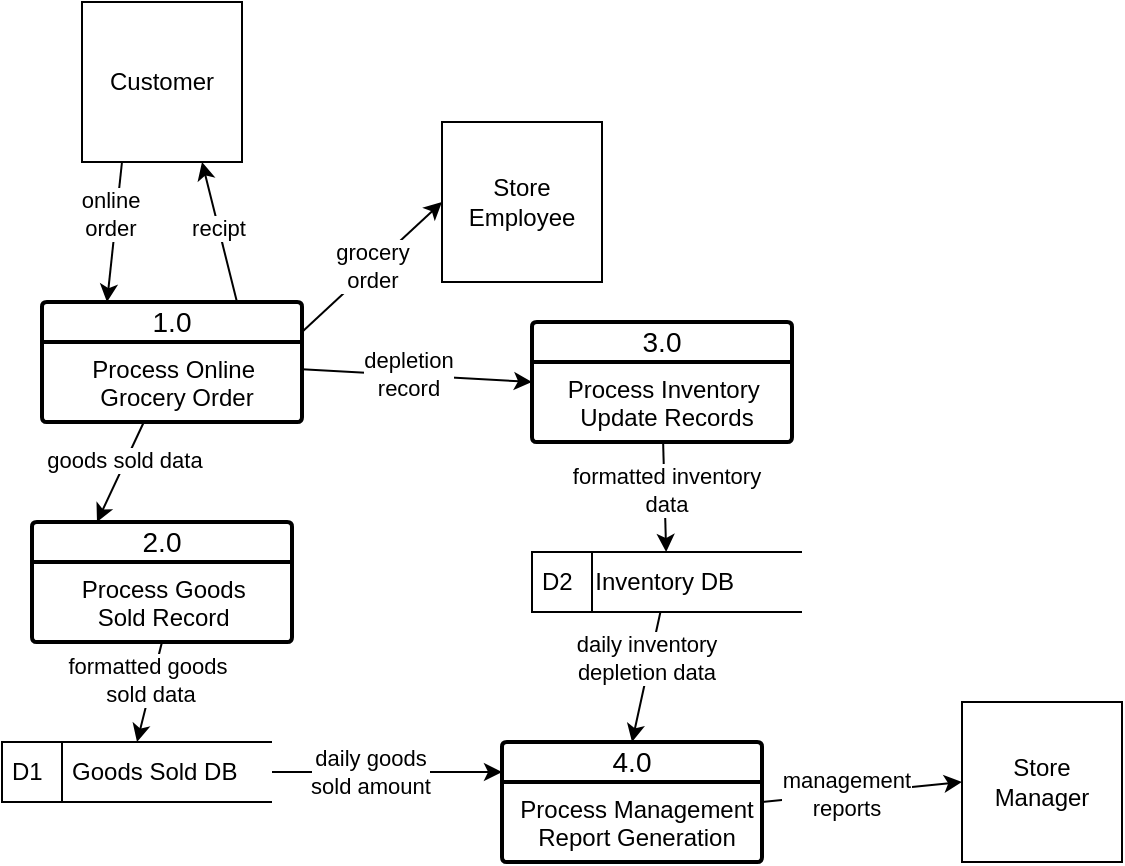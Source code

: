 <mxfile version="24.8.4">
  <diagram name="Page-1" id="Dm_ecEkMfp2Rh_jy03LD">
    <mxGraphModel dx="807" dy="259" grid="1" gridSize="10" guides="1" tooltips="1" connect="1" arrows="1" fold="1" page="1" pageScale="1" pageWidth="1100" pageHeight="850" math="0" shadow="0">
      <root>
        <mxCell id="0" />
        <mxCell id="1" parent="0" />
        <mxCell id="cvkW4ehz1avMD9mZ60WW-6" style="rounded=0;orthogonalLoop=1;jettySize=auto;html=1;entryX=0.75;entryY=1;entryDx=0;entryDy=0;exitX=0.75;exitY=0;exitDx=0;exitDy=0;" edge="1" parent="1" source="cvkW4ehz1avMD9mZ60WW-19" target="cvkW4ehz1avMD9mZ60WW-4">
          <mxGeometry relative="1" as="geometry">
            <mxPoint x="332.5" y="150" as="sourcePoint" />
          </mxGeometry>
        </mxCell>
        <mxCell id="cvkW4ehz1avMD9mZ60WW-8" value="recipt" style="edgeLabel;html=1;align=center;verticalAlign=middle;resizable=0;points=[];" vertex="1" connectable="0" parent="cvkW4ehz1avMD9mZ60WW-6">
          <mxGeometry x="0.061" relative="1" as="geometry">
            <mxPoint as="offset" />
          </mxGeometry>
        </mxCell>
        <mxCell id="cvkW4ehz1avMD9mZ60WW-5" style="rounded=0;orthogonalLoop=1;jettySize=auto;html=1;exitX=0.25;exitY=1;exitDx=0;exitDy=0;entryX=0.25;entryY=0;entryDx=0;entryDy=0;" edge="1" parent="1" source="cvkW4ehz1avMD9mZ60WW-4" target="cvkW4ehz1avMD9mZ60WW-19">
          <mxGeometry relative="1" as="geometry">
            <mxPoint x="267.5" y="150" as="targetPoint" />
          </mxGeometry>
        </mxCell>
        <mxCell id="cvkW4ehz1avMD9mZ60WW-7" value="online&lt;div&gt;order&lt;/div&gt;" style="edgeLabel;html=1;align=center;verticalAlign=middle;resizable=0;points=[];" vertex="1" connectable="0" parent="cvkW4ehz1avMD9mZ60WW-5">
          <mxGeometry x="-0.242" y="-3" relative="1" as="geometry">
            <mxPoint as="offset" />
          </mxGeometry>
        </mxCell>
        <mxCell id="cvkW4ehz1avMD9mZ60WW-4" value="Customer" style="whiteSpace=wrap;html=1;aspect=fixed;" vertex="1" parent="1">
          <mxGeometry x="260" y="10" width="80" height="80" as="geometry" />
        </mxCell>
        <mxCell id="cvkW4ehz1avMD9mZ60WW-9" value="Store Employee" style="whiteSpace=wrap;html=1;aspect=fixed;" vertex="1" parent="1">
          <mxGeometry x="440" y="70" width="80" height="80" as="geometry" />
        </mxCell>
        <mxCell id="cvkW4ehz1avMD9mZ60WW-10" value="Store Manager" style="whiteSpace=wrap;html=1;aspect=fixed;" vertex="1" parent="1">
          <mxGeometry x="700" y="360" width="80" height="80" as="geometry" />
        </mxCell>
        <mxCell id="cvkW4ehz1avMD9mZ60WW-14" value="grocery&lt;div&gt;order&lt;/div&gt;" style="rounded=0;orthogonalLoop=1;jettySize=auto;html=1;entryX=0;entryY=0.5;entryDx=0;entryDy=0;exitX=1;exitY=0.25;exitDx=0;exitDy=0;" edge="1" parent="1" source="cvkW4ehz1avMD9mZ60WW-19" target="cvkW4ehz1avMD9mZ60WW-9">
          <mxGeometry relative="1" as="geometry">
            <mxPoint x="460" y="110" as="sourcePoint" />
          </mxGeometry>
        </mxCell>
        <mxCell id="cvkW4ehz1avMD9mZ60WW-15" style="rounded=0;orthogonalLoop=1;jettySize=auto;html=1;entryX=0;entryY=0.5;entryDx=0;entryDy=0;exitX=1;exitY=0.5;exitDx=0;exitDy=0;" edge="1" parent="1" source="cvkW4ehz1avMD9mZ60WW-27" target="cvkW4ehz1avMD9mZ60WW-10">
          <mxGeometry relative="1" as="geometry">
            <mxPoint x="780" y="285.005" as="sourcePoint" />
            <mxPoint x="645" y="323.13" as="targetPoint" />
          </mxGeometry>
        </mxCell>
        <mxCell id="cvkW4ehz1avMD9mZ60WW-16" value="management&lt;div&gt;reports&lt;/div&gt;" style="edgeLabel;html=1;align=center;verticalAlign=middle;resizable=0;points=[];" vertex="1" connectable="0" parent="cvkW4ehz1avMD9mZ60WW-15">
          <mxGeometry x="-0.254" y="1" relative="1" as="geometry">
            <mxPoint x="5" as="offset" />
          </mxGeometry>
        </mxCell>
        <mxCell id="cvkW4ehz1avMD9mZ60WW-30" style="rounded=0;orthogonalLoop=1;jettySize=auto;html=1;entryX=0.25;entryY=0;entryDx=0;entryDy=0;" edge="1" parent="1" source="cvkW4ehz1avMD9mZ60WW-19" target="cvkW4ehz1avMD9mZ60WW-21">
          <mxGeometry relative="1" as="geometry" />
        </mxCell>
        <mxCell id="cvkW4ehz1avMD9mZ60WW-32" value="goods sold data" style="edgeLabel;html=1;align=center;verticalAlign=middle;resizable=0;points=[];" vertex="1" connectable="0" parent="cvkW4ehz1avMD9mZ60WW-30">
          <mxGeometry x="-0.228" y="-1" relative="1" as="geometry">
            <mxPoint as="offset" />
          </mxGeometry>
        </mxCell>
        <mxCell id="cvkW4ehz1avMD9mZ60WW-31" style="rounded=0;orthogonalLoop=1;jettySize=auto;html=1;entryX=0;entryY=0.25;entryDx=0;entryDy=0;" edge="1" parent="1" source="cvkW4ehz1avMD9mZ60WW-19" target="cvkW4ehz1avMD9mZ60WW-25">
          <mxGeometry relative="1" as="geometry" />
        </mxCell>
        <mxCell id="cvkW4ehz1avMD9mZ60WW-33" value="depletion&lt;div&gt;record&lt;/div&gt;" style="edgeLabel;html=1;align=center;verticalAlign=middle;resizable=0;points=[];" vertex="1" connectable="0" parent="cvkW4ehz1avMD9mZ60WW-31">
          <mxGeometry x="-0.088" y="1" relative="1" as="geometry">
            <mxPoint as="offset" />
          </mxGeometry>
        </mxCell>
        <mxCell id="cvkW4ehz1avMD9mZ60WW-19" value="1.0" style="swimlane;childLayout=stackLayout;horizontal=1;startSize=20;horizontalStack=0;rounded=1;fontSize=14;fontStyle=0;strokeWidth=2;resizeParent=0;resizeLast=1;shadow=0;dashed=0;align=center;arcSize=4;whiteSpace=wrap;html=1;" vertex="1" parent="1">
          <mxGeometry x="240" y="160" width="130" height="60" as="geometry" />
        </mxCell>
        <mxCell id="cvkW4ehz1avMD9mZ60WW-20" value="Process Online&amp;nbsp;&lt;div&gt;Grocery Order&lt;/div&gt;" style="align=center;strokeColor=none;fillColor=none;spacingLeft=4;fontSize=12;verticalAlign=top;resizable=0;rotatable=0;part=1;html=1;" vertex="1" parent="cvkW4ehz1avMD9mZ60WW-19">
          <mxGeometry y="20" width="130" height="40" as="geometry" />
        </mxCell>
        <mxCell id="cvkW4ehz1avMD9mZ60WW-21" value="2.0" style="swimlane;childLayout=stackLayout;horizontal=1;startSize=20;horizontalStack=0;rounded=1;fontSize=14;fontStyle=0;strokeWidth=2;resizeParent=0;resizeLast=1;shadow=0;dashed=0;align=center;arcSize=4;whiteSpace=wrap;html=1;" vertex="1" parent="1">
          <mxGeometry x="235" y="270" width="130" height="60" as="geometry" />
        </mxCell>
        <mxCell id="cvkW4ehz1avMD9mZ60WW-22" value="Process&amp;nbsp;&lt;span style=&quot;background-color: initial;&quot;&gt;Goods&amp;nbsp;&lt;/span&gt;&lt;div&gt;&lt;span style=&quot;background-color: initial;&quot;&gt;Sold Record&amp;nbsp;&lt;/span&gt;&lt;/div&gt;" style="align=center;strokeColor=none;fillColor=none;spacingLeft=4;fontSize=12;verticalAlign=top;resizable=0;rotatable=0;part=1;html=1;" vertex="1" parent="cvkW4ehz1avMD9mZ60WW-21">
          <mxGeometry y="20" width="130" height="40" as="geometry" />
        </mxCell>
        <mxCell id="cvkW4ehz1avMD9mZ60WW-24" value="3.0" style="swimlane;childLayout=stackLayout;horizontal=1;startSize=20;horizontalStack=0;rounded=1;fontSize=14;fontStyle=0;strokeWidth=2;resizeParent=0;resizeLast=1;shadow=0;dashed=0;align=center;arcSize=4;whiteSpace=wrap;html=1;" vertex="1" parent="1">
          <mxGeometry x="485" y="170" width="130" height="60" as="geometry" />
        </mxCell>
        <mxCell id="cvkW4ehz1avMD9mZ60WW-25" value="Process Inventory&amp;nbsp;&lt;div&gt;Update Records&lt;/div&gt;" style="align=center;strokeColor=none;fillColor=none;spacingLeft=4;fontSize=12;verticalAlign=top;resizable=0;rotatable=0;part=1;html=1;" vertex="1" parent="cvkW4ehz1avMD9mZ60WW-24">
          <mxGeometry y="20" width="130" height="40" as="geometry" />
        </mxCell>
        <mxCell id="cvkW4ehz1avMD9mZ60WW-27" value="4.0" style="swimlane;childLayout=stackLayout;horizontal=1;startSize=20;horizontalStack=0;rounded=1;fontSize=14;fontStyle=0;strokeWidth=2;resizeParent=0;resizeLast=1;shadow=0;dashed=0;align=center;arcSize=4;whiteSpace=wrap;html=1;" vertex="1" parent="1">
          <mxGeometry x="470" y="380" width="130" height="60" as="geometry" />
        </mxCell>
        <mxCell id="cvkW4ehz1avMD9mZ60WW-28" value="Process Management&lt;div&gt;Report Generation&lt;/div&gt;" style="align=center;strokeColor=none;fillColor=none;spacingLeft=4;fontSize=12;verticalAlign=top;resizable=0;rotatable=0;part=1;html=1;" vertex="1" parent="cvkW4ehz1avMD9mZ60WW-27">
          <mxGeometry y="20" width="130" height="40" as="geometry" />
        </mxCell>
        <mxCell id="cvkW4ehz1avMD9mZ60WW-42" style="rounded=0;orthogonalLoop=1;jettySize=auto;html=1;entryX=0;entryY=0.25;entryDx=0;entryDy=0;" edge="1" parent="1" source="cvkW4ehz1avMD9mZ60WW-35" target="cvkW4ehz1avMD9mZ60WW-27">
          <mxGeometry relative="1" as="geometry" />
        </mxCell>
        <mxCell id="cvkW4ehz1avMD9mZ60WW-43" value="daily goods&lt;div&gt;sold amount&lt;/div&gt;" style="edgeLabel;html=1;align=center;verticalAlign=middle;resizable=0;points=[];" vertex="1" connectable="0" parent="cvkW4ehz1avMD9mZ60WW-42">
          <mxGeometry x="-0.156" relative="1" as="geometry">
            <mxPoint as="offset" />
          </mxGeometry>
        </mxCell>
        <mxCell id="cvkW4ehz1avMD9mZ60WW-35" value="D1&lt;span style=&quot;white-space: pre;&quot;&gt;&#x9;&lt;/span&gt;&amp;nbsp;Goods Sold DB" style="html=1;dashed=0;whiteSpace=wrap;shape=mxgraph.dfd.dataStoreID;align=left;spacingLeft=3;points=[[0,0],[0.5,0],[1,0],[0,0.5],[1,0.5],[0,1],[0.5,1],[1,1]];" vertex="1" parent="1">
          <mxGeometry x="220" y="380" width="135" height="30" as="geometry" />
        </mxCell>
        <mxCell id="cvkW4ehz1avMD9mZ60WW-36" style="rounded=0;orthogonalLoop=1;jettySize=auto;html=1;entryX=0.5;entryY=0;entryDx=0;entryDy=0;exitX=0.5;exitY=1;exitDx=0;exitDy=0;" edge="1" parent="1" source="cvkW4ehz1avMD9mZ60WW-21" target="cvkW4ehz1avMD9mZ60WW-35">
          <mxGeometry relative="1" as="geometry">
            <mxPoint x="301" y="320" as="sourcePoint" />
            <mxPoint x="278" y="280" as="targetPoint" />
          </mxGeometry>
        </mxCell>
        <mxCell id="cvkW4ehz1avMD9mZ60WW-37" value="formatted goods&amp;nbsp;&lt;div&gt;sold data&lt;/div&gt;" style="edgeLabel;html=1;align=center;verticalAlign=middle;resizable=0;points=[];" vertex="1" connectable="0" parent="cvkW4ehz1avMD9mZ60WW-36">
          <mxGeometry x="-0.228" y="-1" relative="1" as="geometry">
            <mxPoint as="offset" />
          </mxGeometry>
        </mxCell>
        <mxCell id="cvkW4ehz1avMD9mZ60WW-44" style="rounded=0;orthogonalLoop=1;jettySize=auto;html=1;entryX=0.5;entryY=0;entryDx=0;entryDy=0;" edge="1" parent="1" source="cvkW4ehz1avMD9mZ60WW-38" target="cvkW4ehz1avMD9mZ60WW-27">
          <mxGeometry relative="1" as="geometry" />
        </mxCell>
        <mxCell id="cvkW4ehz1avMD9mZ60WW-45" value="daily inventory&lt;div&gt;depletion data&lt;/div&gt;" style="edgeLabel;html=1;align=center;verticalAlign=middle;resizable=0;points=[];" vertex="1" connectable="0" parent="cvkW4ehz1avMD9mZ60WW-44">
          <mxGeometry x="-0.3" y="-2" relative="1" as="geometry">
            <mxPoint as="offset" />
          </mxGeometry>
        </mxCell>
        <mxCell id="cvkW4ehz1avMD9mZ60WW-38" value="D2&lt;span style=&quot;white-space: pre;&quot;&gt;&#x9;&lt;/span&gt;Inventory DB" style="html=1;dashed=0;whiteSpace=wrap;shape=mxgraph.dfd.dataStoreID;align=left;spacingLeft=3;points=[[0,0],[0.5,0],[1,0],[0,0.5],[1,0.5],[0,1],[0.5,1],[1,1]];" vertex="1" parent="1">
          <mxGeometry x="485" y="285" width="135" height="30" as="geometry" />
        </mxCell>
        <mxCell id="cvkW4ehz1avMD9mZ60WW-40" style="rounded=0;orthogonalLoop=1;jettySize=auto;html=1;" edge="1" parent="1" source="cvkW4ehz1avMD9mZ60WW-25" target="cvkW4ehz1avMD9mZ60WW-38">
          <mxGeometry relative="1" as="geometry" />
        </mxCell>
        <mxCell id="cvkW4ehz1avMD9mZ60WW-41" value="formatted inventory&lt;div&gt;data&lt;/div&gt;" style="edgeLabel;html=1;align=center;verticalAlign=middle;resizable=0;points=[];" vertex="1" connectable="0" parent="cvkW4ehz1avMD9mZ60WW-40">
          <mxGeometry x="-0.331" y="1" relative="1" as="geometry">
            <mxPoint y="5" as="offset" />
          </mxGeometry>
        </mxCell>
      </root>
    </mxGraphModel>
  </diagram>
</mxfile>

